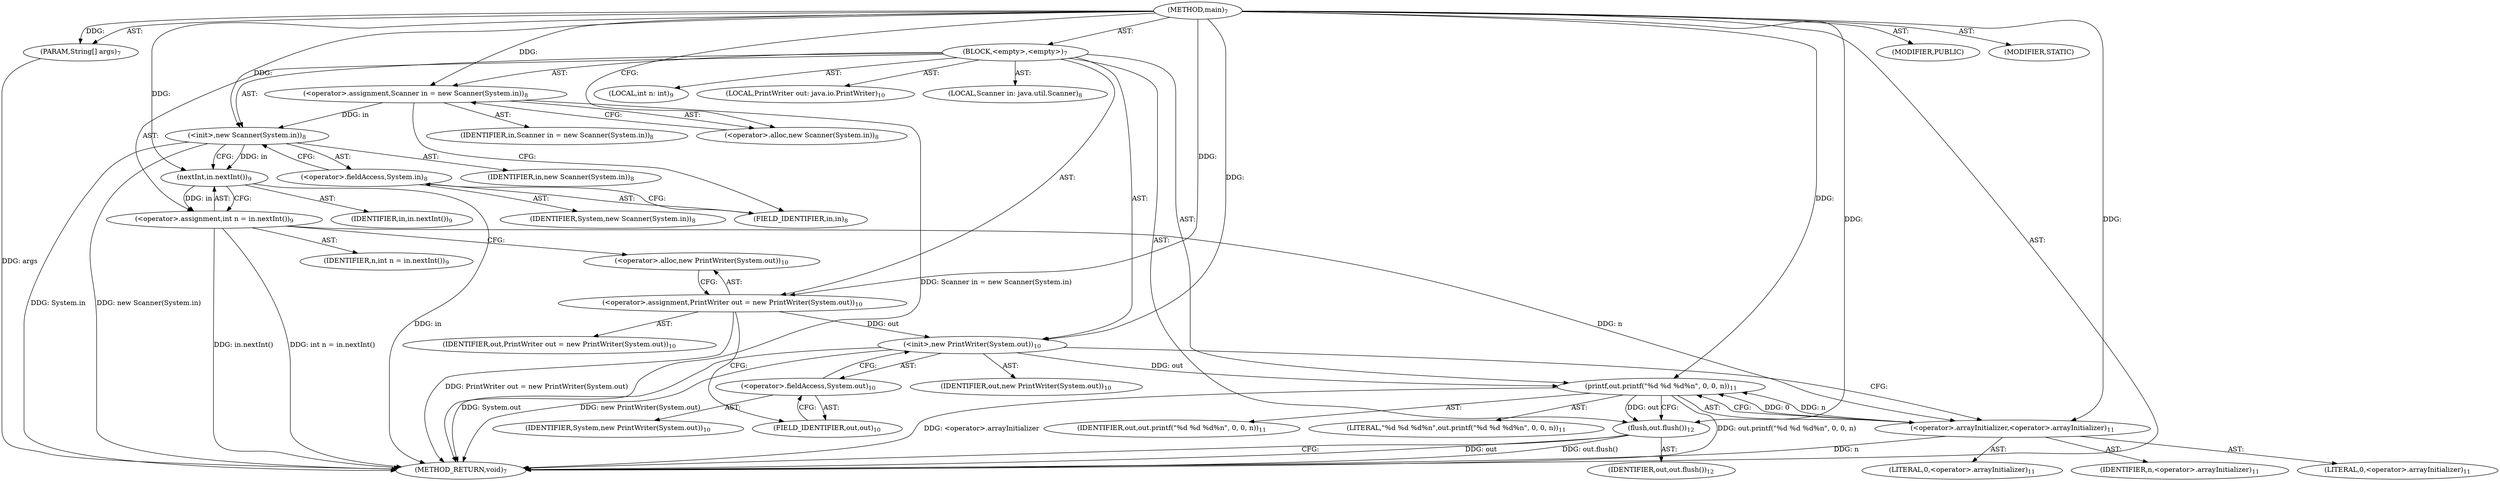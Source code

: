 digraph "main" {  
"21" [label = <(METHOD,main)<SUB>7</SUB>> ]
"22" [label = <(PARAM,String[] args)<SUB>7</SUB>> ]
"23" [label = <(BLOCK,&lt;empty&gt;,&lt;empty&gt;)<SUB>7</SUB>> ]
"4" [label = <(LOCAL,Scanner in: java.util.Scanner)<SUB>8</SUB>> ]
"24" [label = <(&lt;operator&gt;.assignment,Scanner in = new Scanner(System.in))<SUB>8</SUB>> ]
"25" [label = <(IDENTIFIER,in,Scanner in = new Scanner(System.in))<SUB>8</SUB>> ]
"26" [label = <(&lt;operator&gt;.alloc,new Scanner(System.in))<SUB>8</SUB>> ]
"27" [label = <(&lt;init&gt;,new Scanner(System.in))<SUB>8</SUB>> ]
"3" [label = <(IDENTIFIER,in,new Scanner(System.in))<SUB>8</SUB>> ]
"28" [label = <(&lt;operator&gt;.fieldAccess,System.in)<SUB>8</SUB>> ]
"29" [label = <(IDENTIFIER,System,new Scanner(System.in))<SUB>8</SUB>> ]
"30" [label = <(FIELD_IDENTIFIER,in,in)<SUB>8</SUB>> ]
"31" [label = <(LOCAL,int n: int)<SUB>9</SUB>> ]
"32" [label = <(&lt;operator&gt;.assignment,int n = in.nextInt())<SUB>9</SUB>> ]
"33" [label = <(IDENTIFIER,n,int n = in.nextInt())<SUB>9</SUB>> ]
"34" [label = <(nextInt,in.nextInt())<SUB>9</SUB>> ]
"35" [label = <(IDENTIFIER,in,in.nextInt())<SUB>9</SUB>> ]
"6" [label = <(LOCAL,PrintWriter out: java.io.PrintWriter)<SUB>10</SUB>> ]
"36" [label = <(&lt;operator&gt;.assignment,PrintWriter out = new PrintWriter(System.out))<SUB>10</SUB>> ]
"37" [label = <(IDENTIFIER,out,PrintWriter out = new PrintWriter(System.out))<SUB>10</SUB>> ]
"38" [label = <(&lt;operator&gt;.alloc,new PrintWriter(System.out))<SUB>10</SUB>> ]
"39" [label = <(&lt;init&gt;,new PrintWriter(System.out))<SUB>10</SUB>> ]
"5" [label = <(IDENTIFIER,out,new PrintWriter(System.out))<SUB>10</SUB>> ]
"40" [label = <(&lt;operator&gt;.fieldAccess,System.out)<SUB>10</SUB>> ]
"41" [label = <(IDENTIFIER,System,new PrintWriter(System.out))<SUB>10</SUB>> ]
"42" [label = <(FIELD_IDENTIFIER,out,out)<SUB>10</SUB>> ]
"43" [label = <(printf,out.printf(&quot;%d %d %d%n&quot;, 0, 0, n))<SUB>11</SUB>> ]
"44" [label = <(IDENTIFIER,out,out.printf(&quot;%d %d %d%n&quot;, 0, 0, n))<SUB>11</SUB>> ]
"45" [label = <(LITERAL,&quot;%d %d %d%n&quot;,out.printf(&quot;%d %d %d%n&quot;, 0, 0, n))<SUB>11</SUB>> ]
"46" [label = <(&lt;operator&gt;.arrayInitializer,&lt;operator&gt;.arrayInitializer)<SUB>11</SUB>> ]
"47" [label = <(LITERAL,0,&lt;operator&gt;.arrayInitializer)<SUB>11</SUB>> ]
"48" [label = <(LITERAL,0,&lt;operator&gt;.arrayInitializer)<SUB>11</SUB>> ]
"49" [label = <(IDENTIFIER,n,&lt;operator&gt;.arrayInitializer)<SUB>11</SUB>> ]
"50" [label = <(flush,out.flush())<SUB>12</SUB>> ]
"51" [label = <(IDENTIFIER,out,out.flush())<SUB>12</SUB>> ]
"52" [label = <(MODIFIER,PUBLIC)> ]
"53" [label = <(MODIFIER,STATIC)> ]
"54" [label = <(METHOD_RETURN,void)<SUB>7</SUB>> ]
  "21" -> "22"  [ label = "AST: "] 
  "21" -> "23"  [ label = "AST: "] 
  "21" -> "52"  [ label = "AST: "] 
  "21" -> "53"  [ label = "AST: "] 
  "21" -> "54"  [ label = "AST: "] 
  "23" -> "4"  [ label = "AST: "] 
  "23" -> "24"  [ label = "AST: "] 
  "23" -> "27"  [ label = "AST: "] 
  "23" -> "31"  [ label = "AST: "] 
  "23" -> "32"  [ label = "AST: "] 
  "23" -> "6"  [ label = "AST: "] 
  "23" -> "36"  [ label = "AST: "] 
  "23" -> "39"  [ label = "AST: "] 
  "23" -> "43"  [ label = "AST: "] 
  "23" -> "50"  [ label = "AST: "] 
  "24" -> "25"  [ label = "AST: "] 
  "24" -> "26"  [ label = "AST: "] 
  "27" -> "3"  [ label = "AST: "] 
  "27" -> "28"  [ label = "AST: "] 
  "28" -> "29"  [ label = "AST: "] 
  "28" -> "30"  [ label = "AST: "] 
  "32" -> "33"  [ label = "AST: "] 
  "32" -> "34"  [ label = "AST: "] 
  "34" -> "35"  [ label = "AST: "] 
  "36" -> "37"  [ label = "AST: "] 
  "36" -> "38"  [ label = "AST: "] 
  "39" -> "5"  [ label = "AST: "] 
  "39" -> "40"  [ label = "AST: "] 
  "40" -> "41"  [ label = "AST: "] 
  "40" -> "42"  [ label = "AST: "] 
  "43" -> "44"  [ label = "AST: "] 
  "43" -> "45"  [ label = "AST: "] 
  "43" -> "46"  [ label = "AST: "] 
  "46" -> "47"  [ label = "AST: "] 
  "46" -> "48"  [ label = "AST: "] 
  "46" -> "49"  [ label = "AST: "] 
  "50" -> "51"  [ label = "AST: "] 
  "24" -> "30"  [ label = "CFG: "] 
  "27" -> "34"  [ label = "CFG: "] 
  "32" -> "38"  [ label = "CFG: "] 
  "36" -> "42"  [ label = "CFG: "] 
  "39" -> "46"  [ label = "CFG: "] 
  "43" -> "50"  [ label = "CFG: "] 
  "50" -> "54"  [ label = "CFG: "] 
  "26" -> "24"  [ label = "CFG: "] 
  "28" -> "27"  [ label = "CFG: "] 
  "34" -> "32"  [ label = "CFG: "] 
  "38" -> "36"  [ label = "CFG: "] 
  "40" -> "39"  [ label = "CFG: "] 
  "46" -> "43"  [ label = "CFG: "] 
  "30" -> "28"  [ label = "CFG: "] 
  "42" -> "40"  [ label = "CFG: "] 
  "21" -> "26"  [ label = "CFG: "] 
  "22" -> "54"  [ label = "DDG: args"] 
  "24" -> "54"  [ label = "DDG: Scanner in = new Scanner(System.in)"] 
  "27" -> "54"  [ label = "DDG: System.in"] 
  "27" -> "54"  [ label = "DDG: new Scanner(System.in)"] 
  "34" -> "54"  [ label = "DDG: in"] 
  "32" -> "54"  [ label = "DDG: in.nextInt()"] 
  "32" -> "54"  [ label = "DDG: int n = in.nextInt()"] 
  "36" -> "54"  [ label = "DDG: PrintWriter out = new PrintWriter(System.out)"] 
  "39" -> "54"  [ label = "DDG: System.out"] 
  "39" -> "54"  [ label = "DDG: new PrintWriter(System.out)"] 
  "46" -> "54"  [ label = "DDG: n"] 
  "43" -> "54"  [ label = "DDG: &lt;operator&gt;.arrayInitializer"] 
  "43" -> "54"  [ label = "DDG: out.printf(&quot;%d %d %d%n&quot;, 0, 0, n)"] 
  "50" -> "54"  [ label = "DDG: out"] 
  "50" -> "54"  [ label = "DDG: out.flush()"] 
  "21" -> "22"  [ label = "DDG: "] 
  "21" -> "24"  [ label = "DDG: "] 
  "34" -> "32"  [ label = "DDG: in"] 
  "21" -> "36"  [ label = "DDG: "] 
  "24" -> "27"  [ label = "DDG: in"] 
  "21" -> "27"  [ label = "DDG: "] 
  "36" -> "39"  [ label = "DDG: out"] 
  "21" -> "39"  [ label = "DDG: "] 
  "39" -> "43"  [ label = "DDG: out"] 
  "21" -> "43"  [ label = "DDG: "] 
  "46" -> "43"  [ label = "DDG: 0"] 
  "46" -> "43"  [ label = "DDG: n"] 
  "43" -> "50"  [ label = "DDG: out"] 
  "21" -> "50"  [ label = "DDG: "] 
  "27" -> "34"  [ label = "DDG: in"] 
  "21" -> "34"  [ label = "DDG: "] 
  "21" -> "46"  [ label = "DDG: "] 
  "32" -> "46"  [ label = "DDG: n"] 
}

